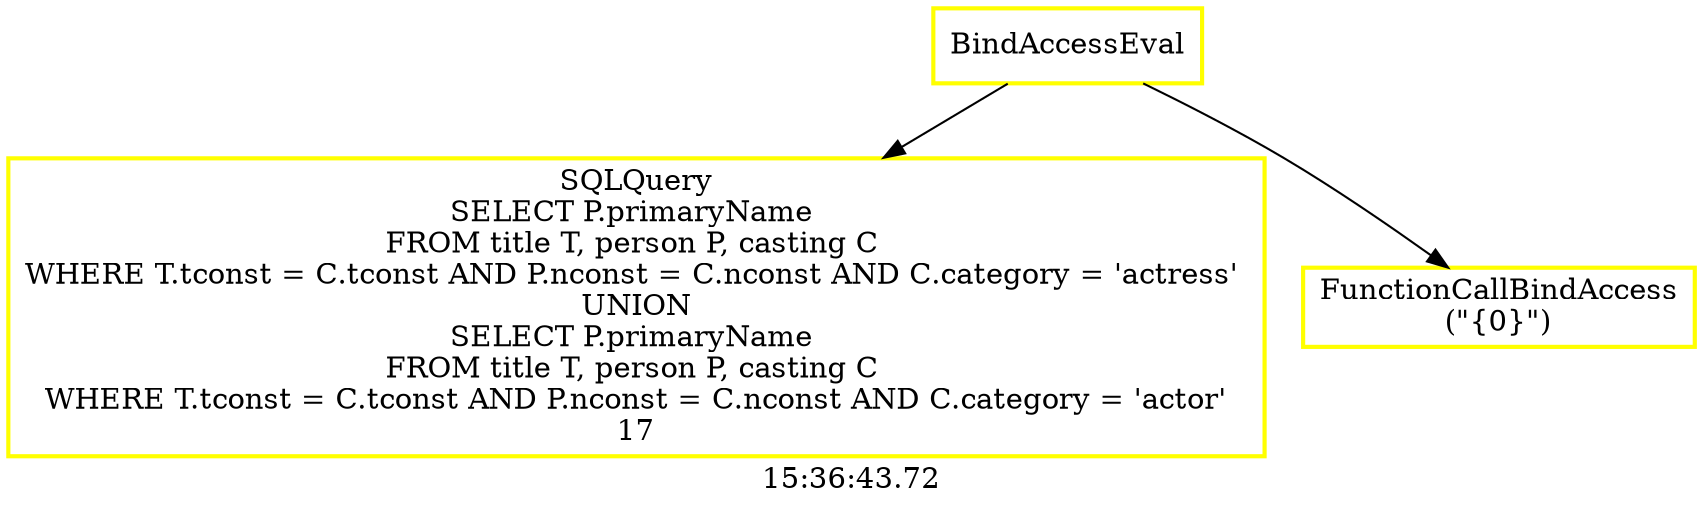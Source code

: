digraph  g{ graph[label = "15:36:43.72"]
node [shape=rectangle, color=black, fontcolor=black, style=bold] edge [color=black] 0 [label="BindAccessEval", color = yellow] ; 
1 [label="SQLQuery
SELECT P.primaryName 
FROM title T, person P, casting C 
WHERE T.tconst = C.tconst AND P.nconst = C.nconst AND C.category = 'actress' 
UNION
SELECT P.primaryName 
FROM title T, person P, casting C 
WHERE T.tconst = C.tconst AND P.nconst = C.nconst AND C.category = 'actor'
17", color = yellow] ; 
0 -> 1 ; 
2 [label="FunctionCallBindAccess
(\"{0}\")", color = yellow] ; 
0 -> 2 ; 
}


